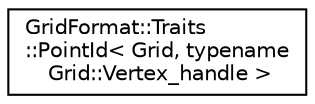 digraph "Graphical Class Hierarchy"
{
 // LATEX_PDF_SIZE
  edge [fontname="Helvetica",fontsize="10",labelfontname="Helvetica",labelfontsize="10"];
  node [fontname="Helvetica",fontsize="10",shape=record];
  rankdir="LR";
  Node0 [label="GridFormat::Traits\l::PointId\< Grid, typename\l Grid::Vertex_handle \>",height=0.2,width=0.4,color="black", fillcolor="white", style="filled",URL="$structGridFormat_1_1Traits_1_1PointId_3_01Grid_00_01typename_01Grid_1_1Vertex__handle_01_4.html",tooltip=" "];
}
